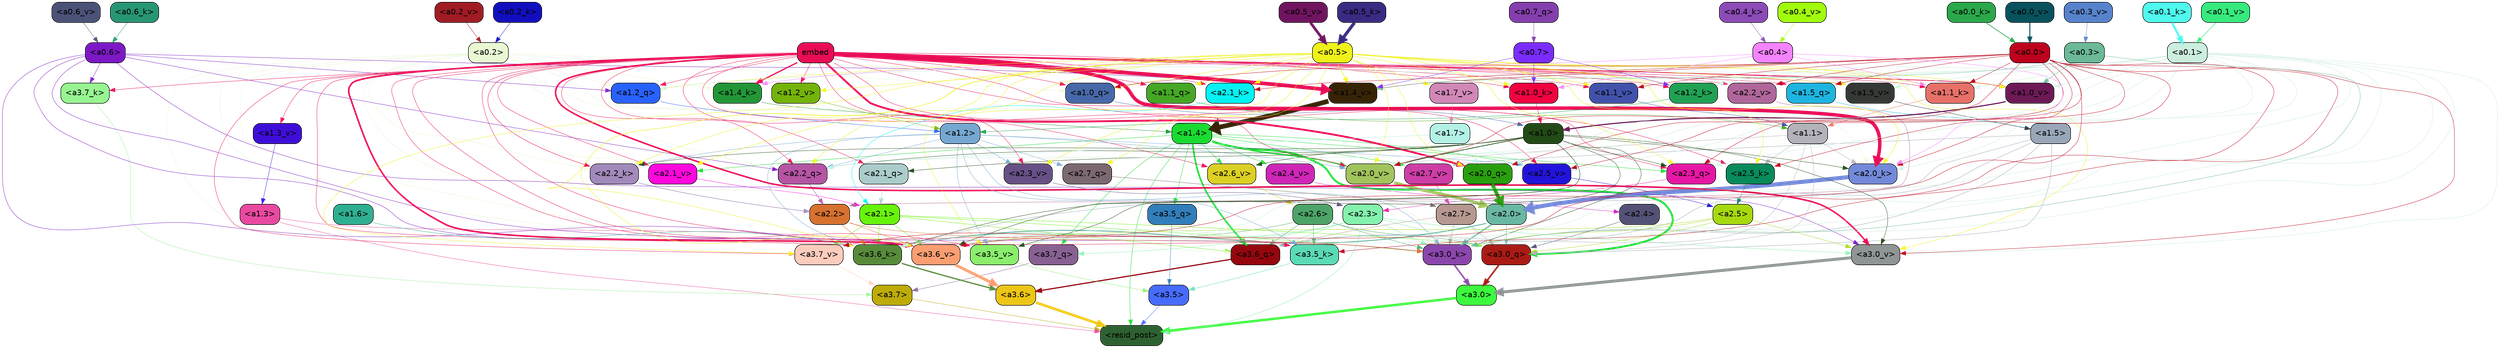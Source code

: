strict digraph "" {
	graph [bgcolor=transparent,
		layout=dot,
		overlap=false,
		splines=true
	];
	"<a3.7>"	[color=black,
		fillcolor="#bcab09",
		fontname=Helvetica,
		shape=box,
		style="filled, rounded"];
	"<resid_post>"	[color=black,
		fillcolor="#2e6132",
		fontname=Helvetica,
		shape=box,
		style="filled, rounded"];
	"<a3.7>" -> "<resid_post>"	[color="#bcab09",
		penwidth=0.6239100098609924];
	"<a3.6>"	[color=black,
		fillcolor="#edc516",
		fontname=Helvetica,
		shape=box,
		style="filled, rounded"];
	"<a3.6>" -> "<resid_post>"	[color="#edc516",
		penwidth=4.569062113761902];
	"<a3.5>"	[color=black,
		fillcolor="#476bfd",
		fontname=Helvetica,
		shape=box,
		style="filled, rounded"];
	"<a3.5>" -> "<resid_post>"	[color="#476bfd",
		penwidth=0.6];
	"<a3.0>"	[color=black,
		fillcolor="#3cf93d",
		fontname=Helvetica,
		shape=box,
		style="filled, rounded"];
	"<a3.0>" -> "<resid_post>"	[color="#3cf93d",
		penwidth=4.283544182777405];
	"<a2.3>"	[color=black,
		fillcolor="#84f1ad",
		fontname=Helvetica,
		shape=box,
		style="filled, rounded"];
	"<a2.3>" -> "<resid_post>"	[color="#84f1ad",
		penwidth=0.6];
	"<a3.7_q>"	[color=black,
		fillcolor="#886193",
		fontname=Helvetica,
		shape=box,
		style="filled, rounded"];
	"<a2.3>" -> "<a3.7_q>"	[color="#84f1ad",
		penwidth=0.6];
	"<a3.6_q>"	[color=black,
		fillcolor="#96060e",
		fontname=Helvetica,
		shape=box,
		style="filled, rounded"];
	"<a2.3>" -> "<a3.6_q>"	[color="#84f1ad",
		penwidth=0.6];
	"<a3.0_q>"	[color=black,
		fillcolor="#ab1b15",
		fontname=Helvetica,
		shape=box,
		style="filled, rounded"];
	"<a2.3>" -> "<a3.0_q>"	[color="#84f1ad",
		penwidth=0.6];
	"<a3.0_k>"	[color=black,
		fillcolor="#8b46ac",
		fontname=Helvetica,
		shape=box,
		style="filled, rounded"];
	"<a2.3>" -> "<a3.0_k>"	[color="#84f1ad",
		penwidth=0.6];
	"<a3.6_v>"	[color=black,
		fillcolor="#fb9e71",
		fontname=Helvetica,
		shape=box,
		style="filled, rounded"];
	"<a2.3>" -> "<a3.6_v>"	[color="#84f1ad",
		penwidth=0.6];
	"<a3.5_v>"	[color=black,
		fillcolor="#8bee6c",
		fontname=Helvetica,
		shape=box,
		style="filled, rounded"];
	"<a2.3>" -> "<a3.5_v>"	[color="#84f1ad",
		penwidth=0.6];
	"<a3.0_v>"	[color=black,
		fillcolor="#8e9594",
		fontname=Helvetica,
		shape=box,
		style="filled, rounded"];
	"<a2.3>" -> "<a3.0_v>"	[color="#84f1ad",
		penwidth=0.6];
	"<a1.4>"	[color=black,
		fillcolor="#19da31",
		fontname=Helvetica,
		shape=box,
		style="filled, rounded"];
	"<a1.4>" -> "<resid_post>"	[color="#19da31",
		penwidth=0.6];
	"<a1.4>" -> "<a3.7_q>"	[color="#19da31",
		penwidth=0.6];
	"<a1.4>" -> "<a3.6_q>"	[color="#19da31",
		penwidth=2.7934007048606873];
	"<a3.5_q>"	[color=black,
		fillcolor="#327ebb",
		fontname=Helvetica,
		shape=box,
		style="filled, rounded"];
	"<a1.4>" -> "<a3.5_q>"	[color="#19da31",
		penwidth=0.6];
	"<a1.4>" -> "<a3.0_q>"	[color="#19da31",
		penwidth=3.340754985809326];
	"<a2.3_q>"	[color=black,
		fillcolor="#e717a5",
		fontname=Helvetica,
		shape=box,
		style="filled, rounded"];
	"<a1.4>" -> "<a2.3_q>"	[color="#19da31",
		penwidth=0.6];
	"<a2.7_v>"	[color=black,
		fillcolor="#cd3ea6",
		fontname=Helvetica,
		shape=box,
		style="filled, rounded"];
	"<a1.4>" -> "<a2.7_v>"	[color="#19da31",
		penwidth=0.6];
	"<a2.6_v>"	[color=black,
		fillcolor="#dcd024",
		fontname=Helvetica,
		shape=box,
		style="filled, rounded"];
	"<a1.4>" -> "<a2.6_v>"	[color="#19da31",
		penwidth=0.6];
	"<a2.5_v>"	[color=black,
		fillcolor="#2314dc",
		fontname=Helvetica,
		shape=box,
		style="filled, rounded"];
	"<a1.4>" -> "<a2.5_v>"	[color="#19da31",
		penwidth=0.6];
	"<a2.4_v>"	[color=black,
		fillcolor="#cf26b8",
		fontname=Helvetica,
		shape=box,
		style="filled, rounded"];
	"<a1.4>" -> "<a2.4_v>"	[color="#19da31",
		penwidth=0.6];
	"<a2.1_v>"	[color=black,
		fillcolor="#fe08de",
		fontname=Helvetica,
		shape=box,
		style="filled, rounded"];
	"<a1.4>" -> "<a2.1_v>"	[color="#19da31",
		penwidth=0.6];
	"<a2.0_v>"	[color=black,
		fillcolor="#a1c45c",
		fontname=Helvetica,
		shape=box,
		style="filled, rounded"];
	"<a1.4>" -> "<a2.0_v>"	[color="#19da31",
		penwidth=2.268759250640869];
	"<a1.3>"	[color=black,
		fillcolor="#ea49a0",
		fontname=Helvetica,
		shape=box,
		style="filled, rounded"];
	"<a1.3>" -> "<resid_post>"	[color="#ea49a0",
		penwidth=0.6];
	"<a1.3>" -> "<a3.6_v>"	[color="#ea49a0",
		penwidth=0.6];
	"<a3.7_q>" -> "<a3.7>"	[color="#886193",
		penwidth=0.6];
	"<a3.6_q>" -> "<a3.6>"	[color="#96060e",
		penwidth=2.0347584784030914];
	"<a3.5_q>" -> "<a3.5>"	[color="#327ebb",
		penwidth=0.6];
	"<a3.0_q>" -> "<a3.0>"	[color="#ab1b15",
		penwidth=2.8635367155075073];
	"<a3.7_k>"	[color=black,
		fillcolor="#97f591",
		fontname=Helvetica,
		shape=box,
		style="filled, rounded"];
	"<a3.7_k>" -> "<a3.7>"	[color="#97f591",
		penwidth=0.6];
	"<a3.6_k>"	[color=black,
		fillcolor="#578b3a",
		fontname=Helvetica,
		shape=box,
		style="filled, rounded"];
	"<a3.6_k>" -> "<a3.6>"	[color="#578b3a",
		penwidth=2.1760786175727844];
	"<a3.5_k>"	[color=black,
		fillcolor="#5bdab6",
		fontname=Helvetica,
		shape=box,
		style="filled, rounded"];
	"<a3.5_k>" -> "<a3.5>"	[color="#5bdab6",
		penwidth=0.6];
	"<a3.0_k>" -> "<a3.0>"	[color="#8b46ac",
		penwidth=2.632905662059784];
	"<a3.7_v>"	[color=black,
		fillcolor="#fcccbd",
		fontname=Helvetica,
		shape=box,
		style="filled, rounded"];
	"<a3.7_v>" -> "<a3.7>"	[color="#fcccbd",
		penwidth=0.6];
	"<a3.6_v>" -> "<a3.6>"	[color="#fb9e71",
		penwidth=4.981305837631226];
	"<a3.5_v>" -> "<a3.5>"	[color="#8bee6c",
		penwidth=0.6];
	"<a3.0_v>" -> "<a3.0>"	[color="#8e9594",
		penwidth=5.168330669403076];
	"<a2.7>"	[color=black,
		fillcolor="#b69890",
		fontname=Helvetica,
		shape=box,
		style="filled, rounded"];
	"<a2.7>" -> "<a3.6_q>"	[color="#b69890",
		penwidth=0.6];
	"<a2.7>" -> "<a3.0_q>"	[color="#b69890",
		penwidth=0.6];
	"<a2.7>" -> "<a3.0_k>"	[color="#b69890",
		penwidth=0.6];
	"<a2.6>"	[color=black,
		fillcolor="#4ca468",
		fontname=Helvetica,
		shape=box,
		style="filled, rounded"];
	"<a2.6>" -> "<a3.6_q>"	[color="#4ca468",
		penwidth=0.6];
	"<a2.6>" -> "<a3.0_q>"	[color="#4ca468",
		penwidth=0.6];
	"<a2.6>" -> "<a3.6_k>"	[color="#4ca468",
		penwidth=0.6];
	"<a2.6>" -> "<a3.5_k>"	[color="#4ca468",
		penwidth=0.6];
	"<a2.6>" -> "<a3.0_k>"	[color="#4ca468",
		penwidth=0.6];
	"<a2.1>"	[color=black,
		fillcolor="#68f30c",
		fontname=Helvetica,
		shape=box,
		style="filled, rounded"];
	"<a2.1>" -> "<a3.6_q>"	[color="#68f30c",
		penwidth=0.6];
	"<a2.1>" -> "<a3.0_q>"	[color="#68f30c",
		penwidth=0.6];
	"<a2.1>" -> "<a3.6_k>"	[color="#68f30c",
		penwidth=0.6];
	"<a2.1>" -> "<a3.0_k>"	[color="#68f30c",
		penwidth=0.6];
	"<a2.1>" -> "<a3.7_v>"	[color="#68f30c",
		penwidth=0.6];
	"<a2.1>" -> "<a3.6_v>"	[color="#68f30c",
		penwidth=0.6];
	"<a2.0>"	[color=black,
		fillcolor="#6ab8a3",
		fontname=Helvetica,
		shape=box,
		style="filled, rounded"];
	"<a2.0>" -> "<a3.6_q>"	[color="#6ab8a3",
		penwidth=0.6];
	"<a2.0>" -> "<a3.0_q>"	[color="#6ab8a3",
		penwidth=0.6];
	"<a2.0>" -> "<a3.6_k>"	[color="#6ab8a3",
		penwidth=1.6382827460765839];
	"<a2.0>" -> "<a3.0_k>"	[color="#6ab8a3",
		penwidth=2.161143198609352];
	"<a1.5>"	[color=black,
		fillcolor="#98a6b8",
		fontname=Helvetica,
		shape=box,
		style="filled, rounded"];
	"<a1.5>" -> "<a3.6_q>"	[color="#98a6b8",
		penwidth=0.6];
	"<a1.5>" -> "<a3.0_q>"	[color="#98a6b8",
		penwidth=0.6];
	"<a1.5>" -> "<a3.6_k>"	[color="#98a6b8",
		penwidth=0.6];
	"<a1.5>" -> "<a3.0_k>"	[color="#98a6b8",
		penwidth=0.6];
	"<a1.5>" -> "<a2.7_v>"	[color="#98a6b8",
		penwidth=0.6];
	"<a0.2>"	[color=black,
		fillcolor="#e9f8d3",
		fontname=Helvetica,
		shape=box,
		style="filled, rounded"];
	"<a0.2>" -> "<a3.6_q>"	[color="#e9f8d3",
		penwidth=0.6];
	"<a0.2>" -> "<a3.0_q>"	[color="#e9f8d3",
		penwidth=0.6];
	"<a0.2>" -> "<a3.6_k>"	[color="#e9f8d3",
		penwidth=0.6];
	"<a0.2>" -> "<a3.0_k>"	[color="#e9f8d3",
		penwidth=0.6];
	"<a2.2_q>"	[color=black,
		fillcolor="#b555a4",
		fontname=Helvetica,
		shape=box,
		style="filled, rounded"];
	"<a0.2>" -> "<a2.2_q>"	[color="#e9f8d3",
		penwidth=0.6];
	"<a2.2_k>"	[color=black,
		fillcolor="#a28abb",
		fontname=Helvetica,
		shape=box,
		style="filled, rounded"];
	"<a0.2>" -> "<a2.2_k>"	[color="#e9f8d3",
		penwidth=0.6];
	"<a2.0_k>"	[color=black,
		fillcolor="#7389d9",
		fontname=Helvetica,
		shape=box,
		style="filled, rounded"];
	"<a0.2>" -> "<a2.0_k>"	[color="#e9f8d3",
		penwidth=0.6];
	"<a0.2>" -> "<a2.1_v>"	[color="#e9f8d3",
		penwidth=0.6];
	"<a0.2>" -> "<a2.0_v>"	[color="#e9f8d3",
		penwidth=0.6];
	"<a1.2_q>"	[color=black,
		fillcolor="#2862fd",
		fontname=Helvetica,
		shape=box,
		style="filled, rounded"];
	"<a0.2>" -> "<a1.2_q>"	[color="#e9f8d3",
		penwidth=0.6];
	"<a1.0_q>"	[color=black,
		fillcolor="#4768a8",
		fontname=Helvetica,
		shape=box,
		style="filled, rounded"];
	"<a0.2>" -> "<a1.0_q>"	[color="#e9f8d3",
		penwidth=0.6];
	"<a1.4_k>"	[color=black,
		fillcolor="#229637",
		fontname=Helvetica,
		shape=box,
		style="filled, rounded"];
	"<a0.2>" -> "<a1.4_k>"	[color="#e9f8d3",
		penwidth=0.6];
	"<a1.4_v>"	[color=black,
		fillcolor="#372407",
		fontname=Helvetica,
		shape=box,
		style="filled, rounded"];
	"<a0.2>" -> "<a1.4_v>"	[color="#e9f8d3",
		penwidth=0.6];
	"<a2.5>"	[color=black,
		fillcolor="#a6d90f",
		fontname=Helvetica,
		shape=box,
		style="filled, rounded"];
	"<a2.5>" -> "<a3.0_q>"	[color="#a6d90f",
		penwidth=0.6];
	"<a2.5>" -> "<a3.0_k>"	[color="#a6d90f",
		penwidth=0.6];
	"<a2.5>" -> "<a3.6_v>"	[color="#a6d90f",
		penwidth=0.6];
	"<a2.5>" -> "<a3.0_v>"	[color="#a6d90f",
		penwidth=0.6];
	"<a2.4>"	[color=black,
		fillcolor="#535276",
		fontname=Helvetica,
		shape=box,
		style="filled, rounded"];
	"<a2.4>" -> "<a3.0_q>"	[color="#535276",
		penwidth=0.6];
	"<a1.1>"	[color=black,
		fillcolor="#b3b1ba",
		fontname=Helvetica,
		shape=box,
		style="filled, rounded"];
	"<a1.1>" -> "<a3.0_q>"	[color="#b3b1ba",
		penwidth=0.6];
	"<a1.1>" -> "<a3.0_k>"	[color="#b3b1ba",
		penwidth=0.6];
	"<a2.5_k>"	[color=black,
		fillcolor="#088b5a",
		fontname=Helvetica,
		shape=box,
		style="filled, rounded"];
	"<a1.1>" -> "<a2.5_k>"	[color="#b3b1ba",
		penwidth=0.6];
	"<a1.1>" -> "<a2.0_k>"	[color="#b3b1ba",
		penwidth=0.6];
	"<a1.1>" -> "<a2.0_v>"	[color="#b3b1ba",
		penwidth=0.6];
	"<a0.6>"	[color=black,
		fillcolor="#7c18c6",
		fontname=Helvetica,
		shape=box,
		style="filled, rounded"];
	"<a0.6>" -> "<a3.7_k>"	[color="#7c18c6",
		penwidth=0.6];
	"<a0.6>" -> "<a3.6_k>"	[color="#7c18c6",
		penwidth=0.6];
	"<a0.6>" -> "<a3.0_k>"	[color="#7c18c6",
		penwidth=0.6];
	"<a0.6>" -> "<a3.6_v>"	[color="#7c18c6",
		penwidth=0.6];
	"<a0.6>" -> "<a3.0_v>"	[color="#7c18c6",
		penwidth=0.6];
	"<a0.6>" -> "<a2.2_q>"	[color="#7c18c6",
		penwidth=0.6];
	"<a0.6>" -> "<a1.2_q>"	[color="#7c18c6",
		penwidth=0.6];
	"<a0.6>" -> "<a1.4_v>"	[color="#7c18c6",
		penwidth=0.6];
	embed	[color=black,
		fillcolor="#e80d55",
		fontname=Helvetica,
		shape=box,
		style="filled, rounded"];
	embed -> "<a3.7_k>"	[color="#e80d55",
		penwidth=0.6];
	embed -> "<a3.6_k>"	[color="#e80d55",
		penwidth=0.6];
	embed -> "<a3.5_k>"	[color="#e80d55",
		penwidth=0.6];
	embed -> "<a3.0_k>"	[color="#e80d55",
		penwidth=0.6];
	embed -> "<a3.7_v>"	[color="#e80d55",
		penwidth=0.6];
	embed -> "<a3.6_v>"	[color="#e80d55",
		penwidth=2.7825746536254883];
	embed -> "<a3.5_v>"	[color="#e80d55",
		penwidth=0.6];
	embed -> "<a3.0_v>"	[color="#e80d55",
		penwidth=2.6950180530548096];
	embed -> "<a2.3_q>"	[color="#e80d55",
		penwidth=0.6];
	embed -> "<a2.2_q>"	[color="#e80d55",
		penwidth=0.6];
	"<a2.1_q>"	[color=black,
		fillcolor="#aacdcb",
		fontname=Helvetica,
		shape=box,
		style="filled, rounded"];
	embed -> "<a2.1_q>"	[color="#e80d55",
		penwidth=0.6];
	"<a2.0_q>"	[color=black,
		fillcolor="#299e0f",
		fontname=Helvetica,
		shape=box,
		style="filled, rounded"];
	embed -> "<a2.0_q>"	[color="#e80d55",
		penwidth=3.305941343307495];
	embed -> "<a2.5_k>"	[color="#e80d55",
		penwidth=0.6];
	embed -> "<a2.2_k>"	[color="#e80d55",
		penwidth=0.6698317527770996];
	"<a2.1_k>"	[color=black,
		fillcolor="#02f3f2",
		fontname=Helvetica,
		shape=box,
		style="filled, rounded"];
	embed -> "<a2.1_k>"	[color="#e80d55",
		penwidth=0.6];
	embed -> "<a2.0_k>"	[color="#e80d55",
		penwidth=6.12570995092392];
	embed -> "<a2.6_v>"	[color="#e80d55",
		penwidth=0.6];
	embed -> "<a2.5_v>"	[color="#e80d55",
		penwidth=0.6];
	"<a2.3_v>"	[color=black,
		fillcolor="#665085",
		fontname=Helvetica,
		shape=box,
		style="filled, rounded"];
	embed -> "<a2.3_v>"	[color="#e80d55",
		penwidth=0.6];
	"<a2.2_v>"	[color=black,
		fillcolor="#b0669a",
		fontname=Helvetica,
		shape=box,
		style="filled, rounded"];
	embed -> "<a2.2_v>"	[color="#e80d55",
		penwidth=0.6];
	embed -> "<a2.1_v>"	[color="#e80d55",
		penwidth=0.6];
	embed -> "<a2.0_v>"	[color="#e80d55",
		penwidth=0.6];
	"<a1.5_q>"	[color=black,
		fillcolor="#1db5e0",
		fontname=Helvetica,
		shape=box,
		style="filled, rounded"];
	embed -> "<a1.5_q>"	[color="#e80d55",
		penwidth=0.6];
	embed -> "<a1.2_q>"	[color="#e80d55",
		penwidth=0.6087074279785156];
	"<a1.1_q>"	[color=black,
		fillcolor="#45a725",
		fontname=Helvetica,
		shape=box,
		style="filled, rounded"];
	embed -> "<a1.1_q>"	[color="#e80d55",
		penwidth=0.6];
	embed -> "<a1.0_q>"	[color="#e80d55",
		penwidth=0.6];
	embed -> "<a1.4_k>"	[color="#e80d55",
		penwidth=2.1858973503112793];
	"<a1.2_k>"	[color=black,
		fillcolor="#20a154",
		fontname=Helvetica,
		shape=box,
		style="filled, rounded"];
	embed -> "<a1.2_k>"	[color="#e80d55",
		penwidth=0.6];
	"<a1.1_k>"	[color=black,
		fillcolor="#e77168",
		fontname=Helvetica,
		shape=box,
		style="filled, rounded"];
	embed -> "<a1.1_k>"	[color="#e80d55",
		penwidth=0.6];
	"<a1.0_k>"	[color=black,
		fillcolor="#f00241",
		fontname=Helvetica,
		shape=box,
		style="filled, rounded"];
	embed -> "<a1.0_k>"	[color="#e80d55",
		penwidth=0.6];
	"<a1.5_v>"	[color=black,
		fillcolor="#343935",
		fontname=Helvetica,
		shape=box,
		style="filled, rounded"];
	embed -> "<a1.5_v>"	[color="#e80d55",
		penwidth=0.6];
	embed -> "<a1.4_v>"	[color="#e80d55",
		penwidth=6.590077131986618];
	"<a1.3_v>"	[color=black,
		fillcolor="#3e0ed9",
		fontname=Helvetica,
		shape=box,
		style="filled, rounded"];
	embed -> "<a1.3_v>"	[color="#e80d55",
		penwidth=0.6];
	"<a1.2_v>"	[color=black,
		fillcolor="#74b30a",
		fontname=Helvetica,
		shape=box,
		style="filled, rounded"];
	embed -> "<a1.2_v>"	[color="#e80d55",
		penwidth=0.6];
	"<a1.1_v>"	[color=black,
		fillcolor="#4252ab",
		fontname=Helvetica,
		shape=box,
		style="filled, rounded"];
	embed -> "<a1.1_v>"	[color="#e80d55",
		penwidth=0.6];
	"<a1.0_v>"	[color=black,
		fillcolor="#6c1956",
		fontname=Helvetica,
		shape=box,
		style="filled, rounded"];
	embed -> "<a1.0_v>"	[color="#e80d55",
		penwidth=1.2076449394226074];
	"<a2.2>"	[color=black,
		fillcolor="#d6712f",
		fontname=Helvetica,
		shape=box,
		style="filled, rounded"];
	"<a2.2>" -> "<a3.6_k>"	[color="#d6712f",
		penwidth=0.6];
	"<a2.2>" -> "<a3.0_k>"	[color="#d6712f",
		penwidth=0.6];
	"<a2.2>" -> "<a3.6_v>"	[color="#d6712f",
		penwidth=0.6];
	"<a1.6>"	[color=black,
		fillcolor="#2faf91",
		fontname=Helvetica,
		shape=box,
		style="filled, rounded"];
	"<a1.6>" -> "<a3.6_k>"	[color="#2faf91",
		penwidth=0.6];
	"<a1.2>"	[color=black,
		fillcolor="#76a7d1",
		fontname=Helvetica,
		shape=box,
		style="filled, rounded"];
	"<a1.2>" -> "<a3.6_k>"	[color="#76a7d1",
		penwidth=0.6];
	"<a1.2>" -> "<a3.5_k>"	[color="#76a7d1",
		penwidth=0.6];
	"<a1.2>" -> "<a3.0_k>"	[color="#76a7d1",
		penwidth=0.6];
	"<a1.2>" -> "<a3.5_v>"	[color="#76a7d1",
		penwidth=0.6];
	"<a2.7_q>"	[color=black,
		fillcolor="#7c6871",
		fontname=Helvetica,
		shape=box,
		style="filled, rounded"];
	"<a1.2>" -> "<a2.7_q>"	[color="#76a7d1",
		penwidth=0.6];
	"<a1.2>" -> "<a2.2_q>"	[color="#76a7d1",
		penwidth=0.6];
	"<a1.2>" -> "<a2.2_k>"	[color="#76a7d1",
		penwidth=0.6];
	"<a1.2>" -> "<a2.5_v>"	[color="#76a7d1",
		penwidth=0.6];
	"<a1.2>" -> "<a2.3_v>"	[color="#76a7d1",
		penwidth=0.6];
	"<a1.2>" -> "<a2.0_v>"	[color="#76a7d1",
		penwidth=0.6];
	"<a1.0>"	[color=black,
		fillcolor="#214a15",
		fontname=Helvetica,
		shape=box,
		style="filled, rounded"];
	"<a1.0>" -> "<a3.6_k>"	[color="#214a15",
		penwidth=0.6];
	"<a1.0>" -> "<a3.0_k>"	[color="#214a15",
		penwidth=0.6];
	"<a1.0>" -> "<a3.6_v>"	[color="#214a15",
		penwidth=0.6];
	"<a1.0>" -> "<a3.5_v>"	[color="#214a15",
		penwidth=0.6];
	"<a1.0>" -> "<a3.0_v>"	[color="#214a15",
		penwidth=0.6];
	"<a1.0>" -> "<a2.3_q>"	[color="#214a15",
		penwidth=0.6];
	"<a1.0>" -> "<a2.2_q>"	[color="#214a15",
		penwidth=0.6];
	"<a1.0>" -> "<a2.1_q>"	[color="#214a15",
		penwidth=0.6];
	"<a1.0>" -> "<a2.2_k>"	[color="#214a15",
		penwidth=0.6];
	"<a1.0>" -> "<a2.0_k>"	[color="#214a15",
		penwidth=0.6];
	"<a1.0>" -> "<a2.6_v>"	[color="#214a15",
		penwidth=0.6];
	"<a1.0>" -> "<a2.0_v>"	[color="#214a15",
		penwidth=1.2213096618652344];
	"<a0.5>"	[color=black,
		fillcolor="#eff219",
		fontname=Helvetica,
		shape=box,
		style="filled, rounded"];
	"<a0.5>" -> "<a3.6_k>"	[color="#eff219",
		penwidth=0.6];
	"<a0.5>" -> "<a3.7_v>"	[color="#eff219",
		penwidth=0.6];
	"<a0.5>" -> "<a3.6_v>"	[color="#eff219",
		penwidth=0.6];
	"<a0.5>" -> "<a3.5_v>"	[color="#eff219",
		penwidth=0.6];
	"<a0.5>" -> "<a3.0_v>"	[color="#eff219",
		penwidth=0.6];
	"<a0.5>" -> "<a2.7_q>"	[color="#eff219",
		penwidth=0.6];
	"<a0.5>" -> "<a2.3_q>"	[color="#eff219",
		penwidth=0.6];
	"<a0.5>" -> "<a2.2_q>"	[color="#eff219",
		penwidth=0.6];
	"<a0.5>" -> "<a2.0_q>"	[color="#eff219",
		penwidth=0.6];
	"<a0.5>" -> "<a2.5_k>"	[color="#eff219",
		penwidth=0.6];
	"<a0.5>" -> "<a2.2_k>"	[color="#eff219",
		penwidth=0.6];
	"<a0.5>" -> "<a2.1_k>"	[color="#eff219",
		penwidth=0.6];
	"<a0.5>" -> "<a2.0_k>"	[color="#eff219",
		penwidth=0.6900839805603027];
	"<a0.5>" -> "<a2.3_v>"	[color="#eff219",
		penwidth=0.6];
	"<a0.5>" -> "<a2.1_v>"	[color="#eff219",
		penwidth=0.6];
	"<a0.5>" -> "<a2.0_v>"	[color="#eff219",
		penwidth=0.6];
	"<a0.5>" -> "<a1.2_q>"	[color="#eff219",
		penwidth=0.6];
	"<a0.5>" -> "<a1.1_q>"	[color="#eff219",
		penwidth=0.6];
	"<a0.5>" -> "<a1.0_q>"	[color="#eff219",
		penwidth=0.6];
	"<a0.5>" -> "<a1.2_k>"	[color="#eff219",
		penwidth=0.6];
	"<a0.5>" -> "<a1.1_k>"	[color="#eff219",
		penwidth=0.6];
	"<a0.5>" -> "<a1.0_k>"	[color="#eff219",
		penwidth=0.6];
	"<a1.7_v>"	[color=black,
		fillcolor="#d188b6",
		fontname=Helvetica,
		shape=box,
		style="filled, rounded"];
	"<a0.5>" -> "<a1.7_v>"	[color="#eff219",
		penwidth=0.6];
	"<a0.5>" -> "<a1.5_v>"	[color="#eff219",
		penwidth=0.6];
	"<a0.5>" -> "<a1.4_v>"	[color="#eff219",
		penwidth=0.9985027313232422];
	"<a0.5>" -> "<a1.2_v>"	[color="#eff219",
		penwidth=0.6];
	"<a0.5>" -> "<a1.1_v>"	[color="#eff219",
		penwidth=0.6];
	"<a0.5>" -> "<a1.0_v>"	[color="#eff219",
		penwidth=0.6];
	"<a0.1>"	[color=black,
		fillcolor="#cbeede",
		fontname=Helvetica,
		shape=box,
		style="filled, rounded"];
	"<a0.1>" -> "<a3.6_k>"	[color="#cbeede",
		penwidth=0.6];
	"<a0.1>" -> "<a3.5_k>"	[color="#cbeede",
		penwidth=0.6];
	"<a0.1>" -> "<a3.0_k>"	[color="#cbeede",
		penwidth=0.6];
	"<a0.1>" -> "<a3.6_v>"	[color="#cbeede",
		penwidth=0.6];
	"<a0.1>" -> "<a3.0_v>"	[color="#cbeede",
		penwidth=0.6];
	"<a0.1>" -> "<a2.3_q>"	[color="#cbeede",
		penwidth=0.6];
	"<a0.1>" -> "<a2.2_q>"	[color="#cbeede",
		penwidth=0.6];
	"<a0.1>" -> "<a2.0_k>"	[color="#cbeede",
		penwidth=0.6];
	"<a0.1>" -> "<a2.5_v>"	[color="#cbeede",
		penwidth=0.6];
	"<a0.1>" -> "<a2.0_v>"	[color="#cbeede",
		penwidth=0.6];
	"<a0.1>" -> "<a1.2_q>"	[color="#cbeede",
		penwidth=0.6218185424804688];
	"<a0.1>" -> "<a1.2_k>"	[color="#cbeede",
		penwidth=0.6];
	"<a0.1>" -> "<a1.1_k>"	[color="#cbeede",
		penwidth=0.6];
	"<a0.1>" -> "<a1.5_v>"	[color="#cbeede",
		penwidth=0.6];
	"<a0.1>" -> "<a1.4_v>"	[color="#cbeede",
		penwidth=0.6];
	"<a0.1>" -> "<a1.0_v>"	[color="#cbeede",
		penwidth=0.6];
	"<a0.0>"	[color=black,
		fillcolor="#be021d",
		fontname=Helvetica,
		shape=box,
		style="filled, rounded"];
	"<a0.0>" -> "<a3.5_k>"	[color="#be021d",
		penwidth=0.6];
	"<a0.0>" -> "<a3.7_v>"	[color="#be021d",
		penwidth=0.6];
	"<a0.0>" -> "<a3.6_v>"	[color="#be021d",
		penwidth=0.6];
	"<a0.0>" -> "<a3.0_v>"	[color="#be021d",
		penwidth=0.6];
	"<a0.0>" -> "<a2.3_q>"	[color="#be021d",
		penwidth=0.6];
	"<a0.0>" -> "<a2.0_q>"	[color="#be021d",
		penwidth=0.6];
	"<a0.0>" -> "<a2.5_k>"	[color="#be021d",
		penwidth=0.6];
	"<a0.0>" -> "<a2.1_k>"	[color="#be021d",
		penwidth=0.6];
	"<a0.0>" -> "<a2.0_k>"	[color="#be021d",
		penwidth=0.6];
	"<a0.0>" -> "<a2.5_v>"	[color="#be021d",
		penwidth=0.6];
	"<a0.0>" -> "<a2.2_v>"	[color="#be021d",
		penwidth=0.6];
	"<a0.0>" -> "<a2.0_v>"	[color="#be021d",
		penwidth=0.6];
	"<a0.0>" -> "<a1.5_q>"	[color="#be021d",
		penwidth=0.6];
	"<a0.0>" -> "<a1.0_q>"	[color="#be021d",
		penwidth=0.6];
	"<a0.0>" -> "<a1.1_k>"	[color="#be021d",
		penwidth=0.6];
	"<a0.0>" -> "<a1.4_v>"	[color="#be021d",
		penwidth=0.6];
	"<a0.0>" -> "<a1.1_v>"	[color="#be021d",
		penwidth=0.6];
	"<a0.3>"	[color=black,
		fillcolor="#6bb997",
		fontname=Helvetica,
		shape=box,
		style="filled, rounded"];
	"<a0.3>" -> "<a3.0_k>"	[color="#6bb997",
		penwidth=0.6];
	"<a0.3>" -> "<a1.4_v>"	[color="#6bb997",
		penwidth=0.6];
	"<a0.3>" -> "<a1.0_v>"	[color="#6bb997",
		penwidth=0.6];
	"<a2.7_q>" -> "<a2.7>"	[color="#7c6871",
		penwidth=0.6];
	"<a2.3_q>" -> "<a2.3>"	[color="#e717a5",
		penwidth=0.6];
	"<a2.2_q>" -> "<a2.2>"	[color="#b555a4",
		penwidth=0.7553567886352539];
	"<a2.1_q>" -> "<a2.1>"	[color="#aacdcb",
		penwidth=0.6];
	"<a2.0_q>" -> "<a2.0>"	[color="#299e0f",
		penwidth=6.256794691085815];
	"<a2.5_k>" -> "<a2.5>"	[color="#088b5a",
		penwidth=0.6];
	"<a2.2_k>" -> "<a2.2>"	[color="#a28abb",
		penwidth=0.8854708671569824];
	"<a2.1_k>" -> "<a2.1>"	[color="#02f3f2",
		penwidth=0.6];
	"<a2.0_k>" -> "<a2.0>"	[color="#7389d9",
		penwidth=7.231504917144775];
	"<a2.7_v>" -> "<a2.7>"	[color="#cd3ea6",
		penwidth=0.6];
	"<a2.6_v>" -> "<a2.6>"	[color="#dcd024",
		penwidth=0.6];
	"<a2.5_v>" -> "<a2.5>"	[color="#2314dc",
		penwidth=0.6];
	"<a2.4_v>" -> "<a2.4>"	[color="#cf26b8",
		penwidth=0.6];
	"<a2.3_v>" -> "<a2.3>"	[color="#665085",
		penwidth=0.6];
	"<a2.2_v>" -> "<a2.2>"	[color="#b0669a",
		penwidth=0.6];
	"<a2.1_v>" -> "<a2.1>"	[color="#fe08de",
		penwidth=0.6];
	"<a2.0_v>" -> "<a2.0>"	[color="#a1c45c",
		penwidth=5.231471925973892];
	"<a1.7>"	[color=black,
		fillcolor="#b3f0e6",
		fontname=Helvetica,
		shape=box,
		style="filled, rounded"];
	"<a1.7>" -> "<a2.2_q>"	[color="#b3f0e6",
		penwidth=0.6];
	"<a1.7>" -> "<a2.0_q>"	[color="#b3f0e6",
		penwidth=0.6];
	"<a1.7>" -> "<a2.5_v>"	[color="#b3f0e6",
		penwidth=0.6];
	"<a0.4>"	[color=black,
		fillcolor="#f483fe",
		fontname=Helvetica,
		shape=box,
		style="filled, rounded"];
	"<a0.4>" -> "<a2.0_k>"	[color="#f483fe",
		penwidth=0.6];
	"<a0.4>" -> "<a1.4_k>"	[color="#f483fe",
		penwidth=0.6];
	"<a0.4>" -> "<a1.1_k>"	[color="#f483fe",
		penwidth=0.6];
	"<a0.4>" -> "<a1.0_k>"	[color="#f483fe",
		penwidth=0.6];
	"<a1.5_q>" -> "<a1.5>"	[color="#1db5e0",
		penwidth=0.6];
	"<a1.2_q>" -> "<a1.2>"	[color="#2862fd",
		penwidth=0.6];
	"<a1.1_q>" -> "<a1.1>"	[color="#45a725",
		penwidth=0.6];
	"<a1.0_q>" -> "<a1.0>"	[color="#4768a8",
		penwidth=0.6];
	"<a1.4_k>" -> "<a1.4>"	[color="#229637",
		penwidth=0.6];
	"<a1.2_k>" -> "<a1.2>"	[color="#20a154",
		penwidth=0.6];
	"<a1.1_k>" -> "<a1.1>"	[color="#e77168",
		penwidth=0.6];
	"<a1.0_k>" -> "<a1.0>"	[color="#f00241",
		penwidth=0.6];
	"<a1.7_v>" -> "<a1.7>"	[color="#d188b6",
		penwidth=0.6];
	"<a1.5_v>" -> "<a1.5>"	[color="#343935",
		penwidth=0.6];
	"<a1.4_v>" -> "<a1.4>"	[color="#372407",
		penwidth=8.36684274673462];
	"<a1.3_v>" -> "<a1.3>"	[color="#3e0ed9",
		penwidth=0.6];
	"<a1.2_v>" -> "<a1.2>"	[color="#74b30a",
		penwidth=0.6];
	"<a1.1_v>" -> "<a1.1>"	[color="#4252ab",
		penwidth=0.6];
	"<a1.0_v>" -> "<a1.0>"	[color="#6c1956",
		penwidth=1.9665732383728027];
	"<a0.7>"	[color=black,
		fillcolor="#7a2cfd",
		fontname=Helvetica,
		shape=box,
		style="filled, rounded"];
	"<a0.7>" -> "<a1.2_k>"	[color="#7a2cfd",
		penwidth=0.6];
	"<a0.7>" -> "<a1.0_k>"	[color="#7a2cfd",
		penwidth=0.6];
	"<a0.7>" -> "<a1.4_v>"	[color="#7a2cfd",
		penwidth=0.6];
	"<a0.7_q>"	[color=black,
		fillcolor="#853ead",
		fontname=Helvetica,
		shape=box,
		style="filled, rounded"];
	"<a0.7_q>" -> "<a0.7>"	[color="#853ead",
		penwidth=0.6];
	"<a0.6_k>"	[color=black,
		fillcolor="#279674",
		fontname=Helvetica,
		shape=box,
		style="filled, rounded"];
	"<a0.6_k>" -> "<a0.6>"	[color="#279674",
		penwidth=0.6];
	"<a0.5_k>"	[color=black,
		fillcolor="#3a2a81",
		fontname=Helvetica,
		shape=box,
		style="filled, rounded"];
	"<a0.5_k>" -> "<a0.5>"	[color="#3a2a81",
		penwidth=5.603226900100708];
	"<a0.4_k>"	[color=black,
		fillcolor="#8c4bb6",
		fontname=Helvetica,
		shape=box,
		style="filled, rounded"];
	"<a0.4_k>" -> "<a0.4>"	[color="#8c4bb6",
		penwidth=0.6];
	"<a0.2_k>"	[color=black,
		fillcolor="#110ebf",
		fontname=Helvetica,
		shape=box,
		style="filled, rounded"];
	"<a0.2_k>" -> "<a0.2>"	[color="#110ebf",
		penwidth=0.6];
	"<a0.1_k>"	[color=black,
		fillcolor="#4ff9ee",
		fontname=Helvetica,
		shape=box,
		style="filled, rounded"];
	"<a0.1_k>" -> "<a0.1>"	[color="#4ff9ee",
		penwidth=3.7429747581481934];
	"<a0.0_k>"	[color=black,
		fillcolor="#2aa84b",
		fontname=Helvetica,
		shape=box,
		style="filled, rounded"];
	"<a0.0_k>" -> "<a0.0>"	[color="#2aa84b",
		penwidth=1.106727123260498];
	"<a0.6_v>"	[color=black,
		fillcolor="#4b5277",
		fontname=Helvetica,
		shape=box,
		style="filled, rounded"];
	"<a0.6_v>" -> "<a0.6>"	[color="#4b5277",
		penwidth=0.6];
	"<a0.5_v>"	[color=black,
		fillcolor="#70145f",
		fontname=Helvetica,
		shape=box,
		style="filled, rounded"];
	"<a0.5_v>" -> "<a0.5>"	[color="#70145f",
		penwidth=4.667354106903076];
	"<a0.4_v>"	[color=black,
		fillcolor="#a1fc0c",
		fontname=Helvetica,
		shape=box,
		style="filled, rounded"];
	"<a0.4_v>" -> "<a0.4>"	[color="#a1fc0c",
		penwidth=0.6];
	"<a0.3_v>"	[color=black,
		fillcolor="#5783cc",
		fontname=Helvetica,
		shape=box,
		style="filled, rounded"];
	"<a0.3_v>" -> "<a0.3>"	[color="#5783cc",
		penwidth=0.6];
	"<a0.2_v>"	[color=black,
		fillcolor="#a01b24",
		fontname=Helvetica,
		shape=box,
		style="filled, rounded"];
	"<a0.2_v>" -> "<a0.2>"	[color="#a01b24",
		penwidth=0.6];
	"<a0.1_v>"	[color=black,
		fillcolor="#36ea7e",
		fontname=Helvetica,
		shape=box,
		style="filled, rounded"];
	"<a0.1_v>" -> "<a0.1>"	[color="#36ea7e",
		penwidth=0.8298110961914062];
	"<a0.0_v>"	[color=black,
		fillcolor="#08525d",
		fontname=Helvetica,
		shape=box,
		style="filled, rounded"];
	"<a0.0_v>" -> "<a0.0>"	[color="#08525d",
		penwidth=1.7084956169128418];
}
